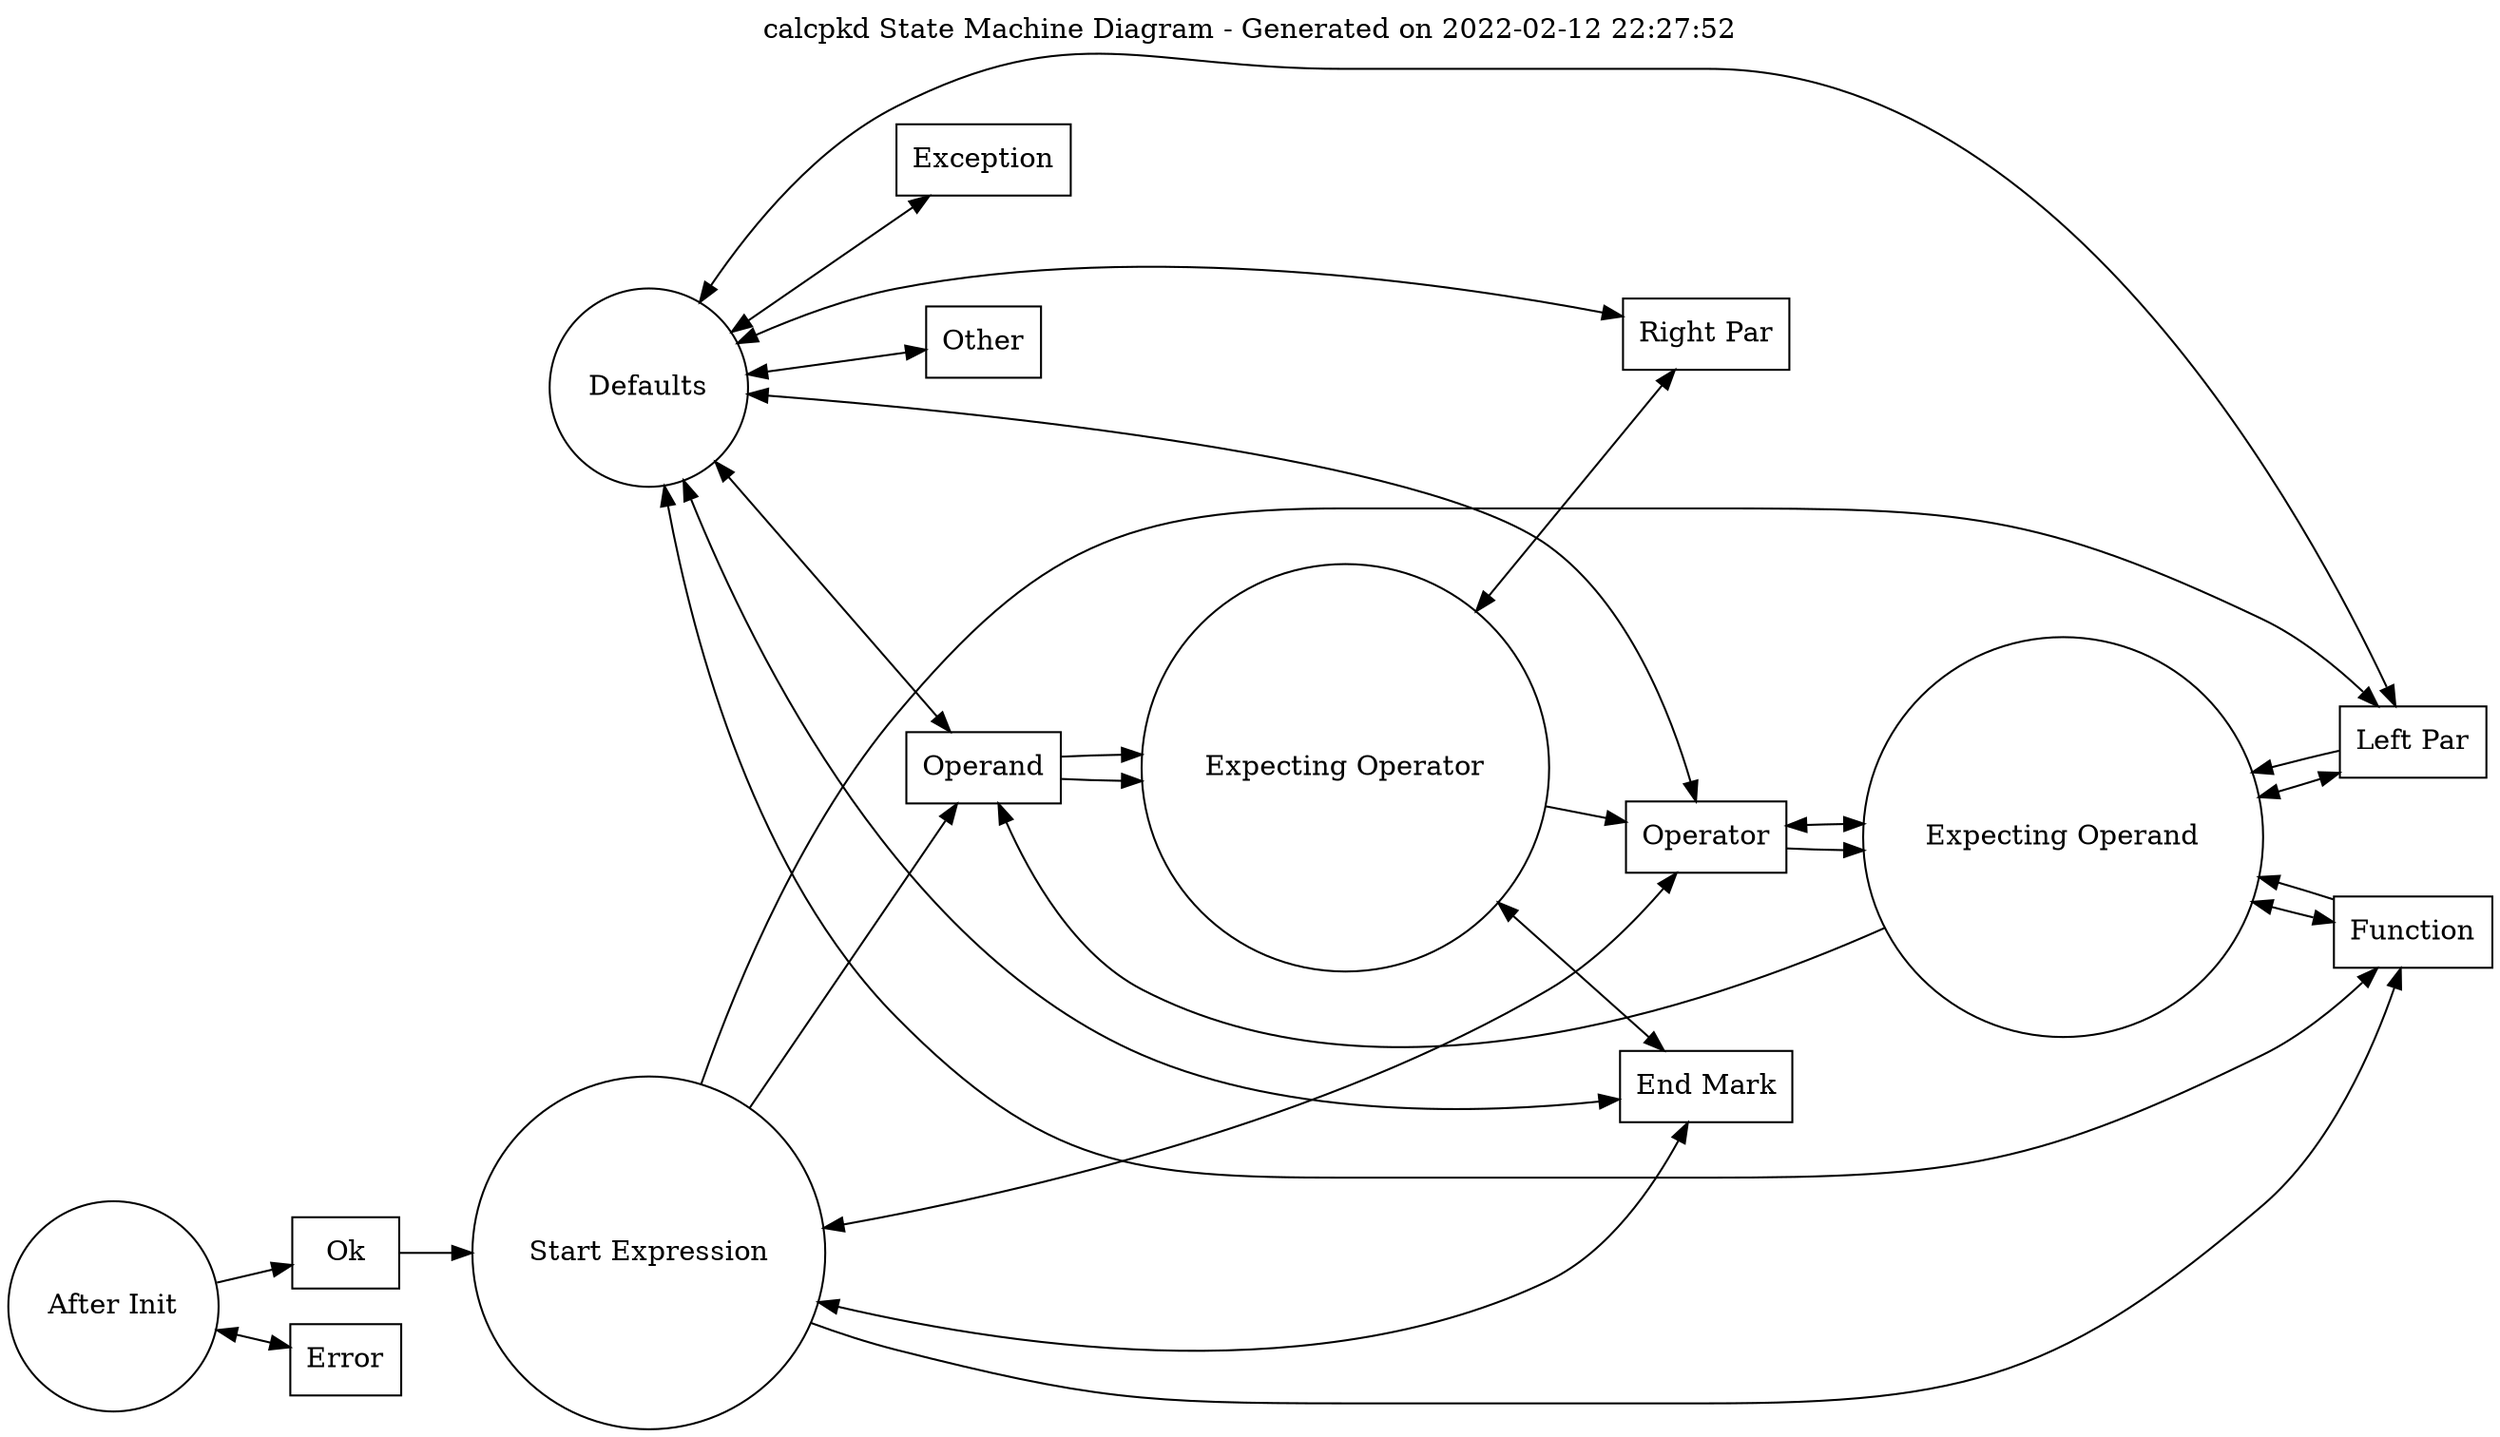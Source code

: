 digraph finite_state_machine {
rankdir=LR;
graph [ dpi = 500 ];
size="24,24";
node [shape = circle, label="Defaults"] "Defaults_State";
node [shape = circle, label="Expecting Operator"] "Expecting Operator_State";
node [shape = circle, label="Start Expression"] "Start Expression_State";
node [shape = circle, label="After Init"] "After Init_State";
node [shape = circle, label="Expecting Operand"] "Expecting Operand_State";
node [shape = box, label="Other"] "Other_Event";
node [shape = box, label="End Mark"] "End Mark_Event";
node [shape = box, label="Operand"] "Operand_Event";
node [shape = box, label="Function"] "Function_Event";
node [shape = box, label="Right Par"] "Right Par_Event";
node [shape = box, label="Ok"] "Ok_Event";
node [shape = box, label="Error"] "Error_Event";
node [shape = box, label="Operator"] "Operator_Event";
node [shape = box, label="Left Par"] "Left Par_Event";
node [shape = box, label="Exception"] "Exception_Event";
edge [dir="forward"] "After Init_State" -> "Ok_Event";
edge [dir="forward"] "Ok_Event" -> "Start Expression_State";
edge [dir="both"] "After Init_State" -> "Error_Event";
edge [dir="forward"] "Start Expression_State" -> "Function_Event";
edge [dir="forward"] "Function_Event" -> "Expecting Operand_State";
edge [dir="forward"] "Start Expression_State" -> "Operand_Event";
edge [dir="forward"] "Operand_Event" -> "Expecting Operator_State";
edge [dir="forward"] "Start Expression_State" -> "Left Par_Event";
edge [dir="forward"] "Left Par_Event" -> "Expecting Operand_State";
edge [dir="both"] "Start Expression_State" -> "Operator_Event";
edge [dir="both"] "Start Expression_State" -> "End Mark_Event";
edge [dir="forward"] "Expecting Operator_State" -> "Operator_Event";
edge [dir="forward"] "Operator_Event" -> "Expecting Operand_State";
edge [dir="both"] "Expecting Operator_State" -> "End Mark_Event";
edge [dir="both"] "Expecting Operator_State" -> "Right Par_Event";
edge [dir="both"] "Expecting Operand_State" -> "Function_Event";
edge [dir="forward"] "Expecting Operand_State" -> "Operand_Event";
edge [dir="forward"] "Operand_Event" -> "Expecting Operator_State";
edge [dir="both"] "Expecting Operand_State" -> "Left Par_Event";
edge [dir="both"] "Expecting Operand_State" -> "Operator_Event";
edge [dir="both"] "Defaults_State" -> "Operand_Event";
edge [dir="both"] "Defaults_State" -> "Operator_Event";
edge [dir="both"] "Defaults_State" -> "End Mark_Event";
edge [dir="both"] "Defaults_State" -> "Exception_Event";
edge [dir="both"] "Defaults_State" -> "Other_Event";
edge [dir="both"] "Defaults_State" -> "Left Par_Event";
edge [dir="both"] "Defaults_State" -> "Right Par_Event";
edge [dir="both"] "Defaults_State" -> "Function_Event";
labelloc="t";
label="calcpkd State Machine Diagram - Generated on 2022-02-12 22:27:52";
}
